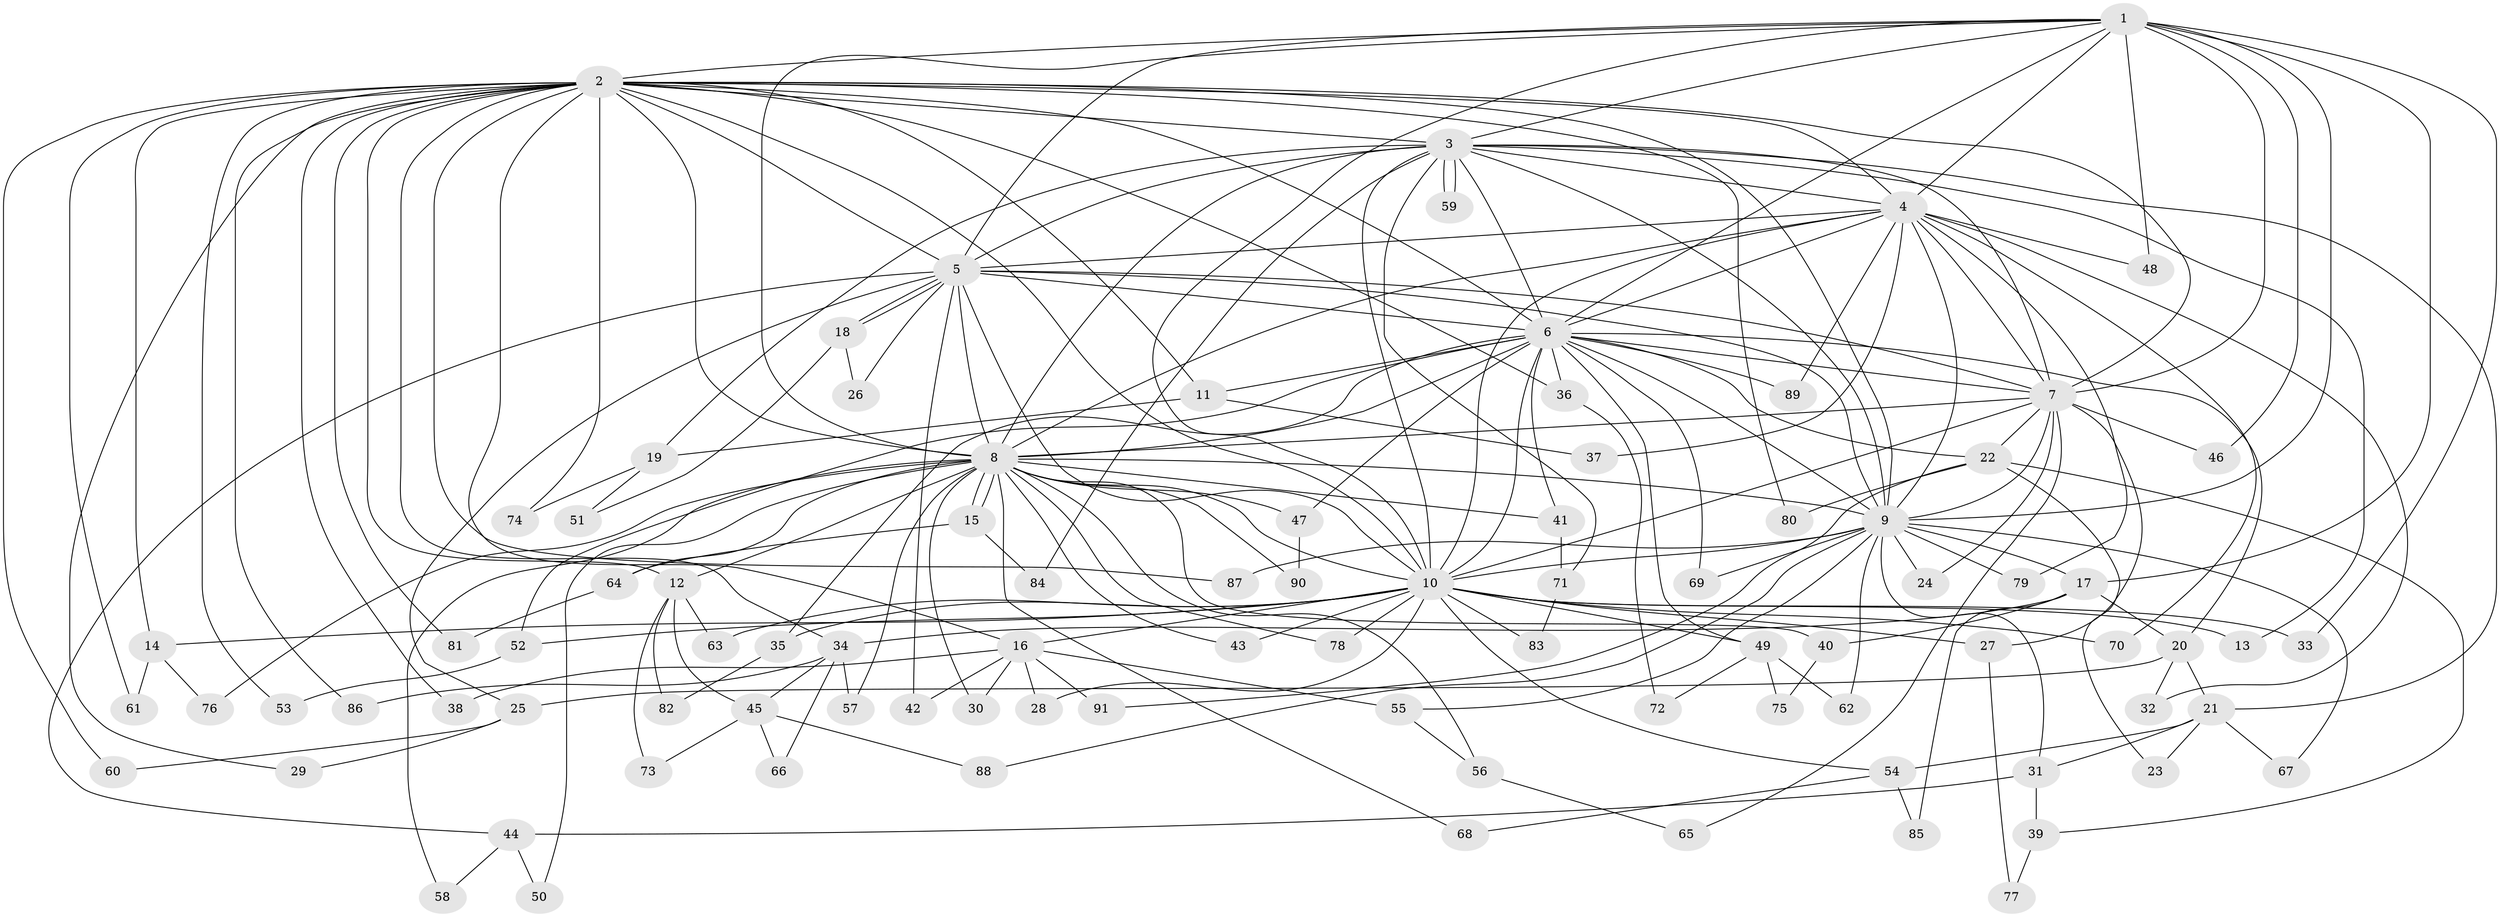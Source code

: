 // Generated by graph-tools (version 1.1) at 2025/43/03/09/25 04:43:31]
// undirected, 91 vertices, 207 edges
graph export_dot {
graph [start="1"]
  node [color=gray90,style=filled];
  1;
  2;
  3;
  4;
  5;
  6;
  7;
  8;
  9;
  10;
  11;
  12;
  13;
  14;
  15;
  16;
  17;
  18;
  19;
  20;
  21;
  22;
  23;
  24;
  25;
  26;
  27;
  28;
  29;
  30;
  31;
  32;
  33;
  34;
  35;
  36;
  37;
  38;
  39;
  40;
  41;
  42;
  43;
  44;
  45;
  46;
  47;
  48;
  49;
  50;
  51;
  52;
  53;
  54;
  55;
  56;
  57;
  58;
  59;
  60;
  61;
  62;
  63;
  64;
  65;
  66;
  67;
  68;
  69;
  70;
  71;
  72;
  73;
  74;
  75;
  76;
  77;
  78;
  79;
  80;
  81;
  82;
  83;
  84;
  85;
  86;
  87;
  88;
  89;
  90;
  91;
  1 -- 2;
  1 -- 3;
  1 -- 4;
  1 -- 5;
  1 -- 6;
  1 -- 7;
  1 -- 8;
  1 -- 9;
  1 -- 10;
  1 -- 17;
  1 -- 33;
  1 -- 46;
  1 -- 48;
  2 -- 3;
  2 -- 4;
  2 -- 5;
  2 -- 6;
  2 -- 7;
  2 -- 8;
  2 -- 9;
  2 -- 10;
  2 -- 11;
  2 -- 12;
  2 -- 14;
  2 -- 16;
  2 -- 29;
  2 -- 34;
  2 -- 36;
  2 -- 38;
  2 -- 53;
  2 -- 60;
  2 -- 61;
  2 -- 74;
  2 -- 80;
  2 -- 81;
  2 -- 86;
  2 -- 87;
  3 -- 4;
  3 -- 5;
  3 -- 6;
  3 -- 7;
  3 -- 8;
  3 -- 9;
  3 -- 10;
  3 -- 13;
  3 -- 19;
  3 -- 21;
  3 -- 59;
  3 -- 59;
  3 -- 71;
  3 -- 84;
  4 -- 5;
  4 -- 6;
  4 -- 7;
  4 -- 8;
  4 -- 9;
  4 -- 10;
  4 -- 32;
  4 -- 37;
  4 -- 48;
  4 -- 70;
  4 -- 79;
  4 -- 89;
  5 -- 6;
  5 -- 7;
  5 -- 8;
  5 -- 9;
  5 -- 10;
  5 -- 18;
  5 -- 18;
  5 -- 25;
  5 -- 26;
  5 -- 42;
  5 -- 44;
  6 -- 7;
  6 -- 8;
  6 -- 9;
  6 -- 10;
  6 -- 11;
  6 -- 20;
  6 -- 22;
  6 -- 35;
  6 -- 36;
  6 -- 41;
  6 -- 47;
  6 -- 49;
  6 -- 52;
  6 -- 69;
  6 -- 89;
  7 -- 8;
  7 -- 9;
  7 -- 10;
  7 -- 22;
  7 -- 24;
  7 -- 27;
  7 -- 46;
  7 -- 65;
  8 -- 9;
  8 -- 10;
  8 -- 12;
  8 -- 15;
  8 -- 15;
  8 -- 30;
  8 -- 40;
  8 -- 41;
  8 -- 43;
  8 -- 47;
  8 -- 50;
  8 -- 56;
  8 -- 57;
  8 -- 58;
  8 -- 64;
  8 -- 68;
  8 -- 76;
  8 -- 78;
  8 -- 90;
  9 -- 10;
  9 -- 17;
  9 -- 24;
  9 -- 31;
  9 -- 55;
  9 -- 62;
  9 -- 67;
  9 -- 69;
  9 -- 79;
  9 -- 87;
  9 -- 88;
  10 -- 13;
  10 -- 14;
  10 -- 16;
  10 -- 27;
  10 -- 28;
  10 -- 33;
  10 -- 35;
  10 -- 43;
  10 -- 49;
  10 -- 52;
  10 -- 54;
  10 -- 63;
  10 -- 70;
  10 -- 78;
  10 -- 83;
  11 -- 19;
  11 -- 37;
  12 -- 45;
  12 -- 63;
  12 -- 73;
  12 -- 82;
  14 -- 61;
  14 -- 76;
  15 -- 64;
  15 -- 84;
  16 -- 28;
  16 -- 30;
  16 -- 38;
  16 -- 42;
  16 -- 55;
  16 -- 91;
  17 -- 20;
  17 -- 34;
  17 -- 40;
  17 -- 85;
  18 -- 26;
  18 -- 51;
  19 -- 51;
  19 -- 74;
  20 -- 21;
  20 -- 25;
  20 -- 32;
  21 -- 23;
  21 -- 31;
  21 -- 54;
  21 -- 67;
  22 -- 23;
  22 -- 39;
  22 -- 80;
  22 -- 91;
  25 -- 29;
  25 -- 60;
  27 -- 77;
  31 -- 39;
  31 -- 44;
  34 -- 45;
  34 -- 57;
  34 -- 66;
  34 -- 86;
  35 -- 82;
  36 -- 72;
  39 -- 77;
  40 -- 75;
  41 -- 71;
  44 -- 50;
  44 -- 58;
  45 -- 66;
  45 -- 73;
  45 -- 88;
  47 -- 90;
  49 -- 62;
  49 -- 72;
  49 -- 75;
  52 -- 53;
  54 -- 68;
  54 -- 85;
  55 -- 56;
  56 -- 65;
  64 -- 81;
  71 -- 83;
}
